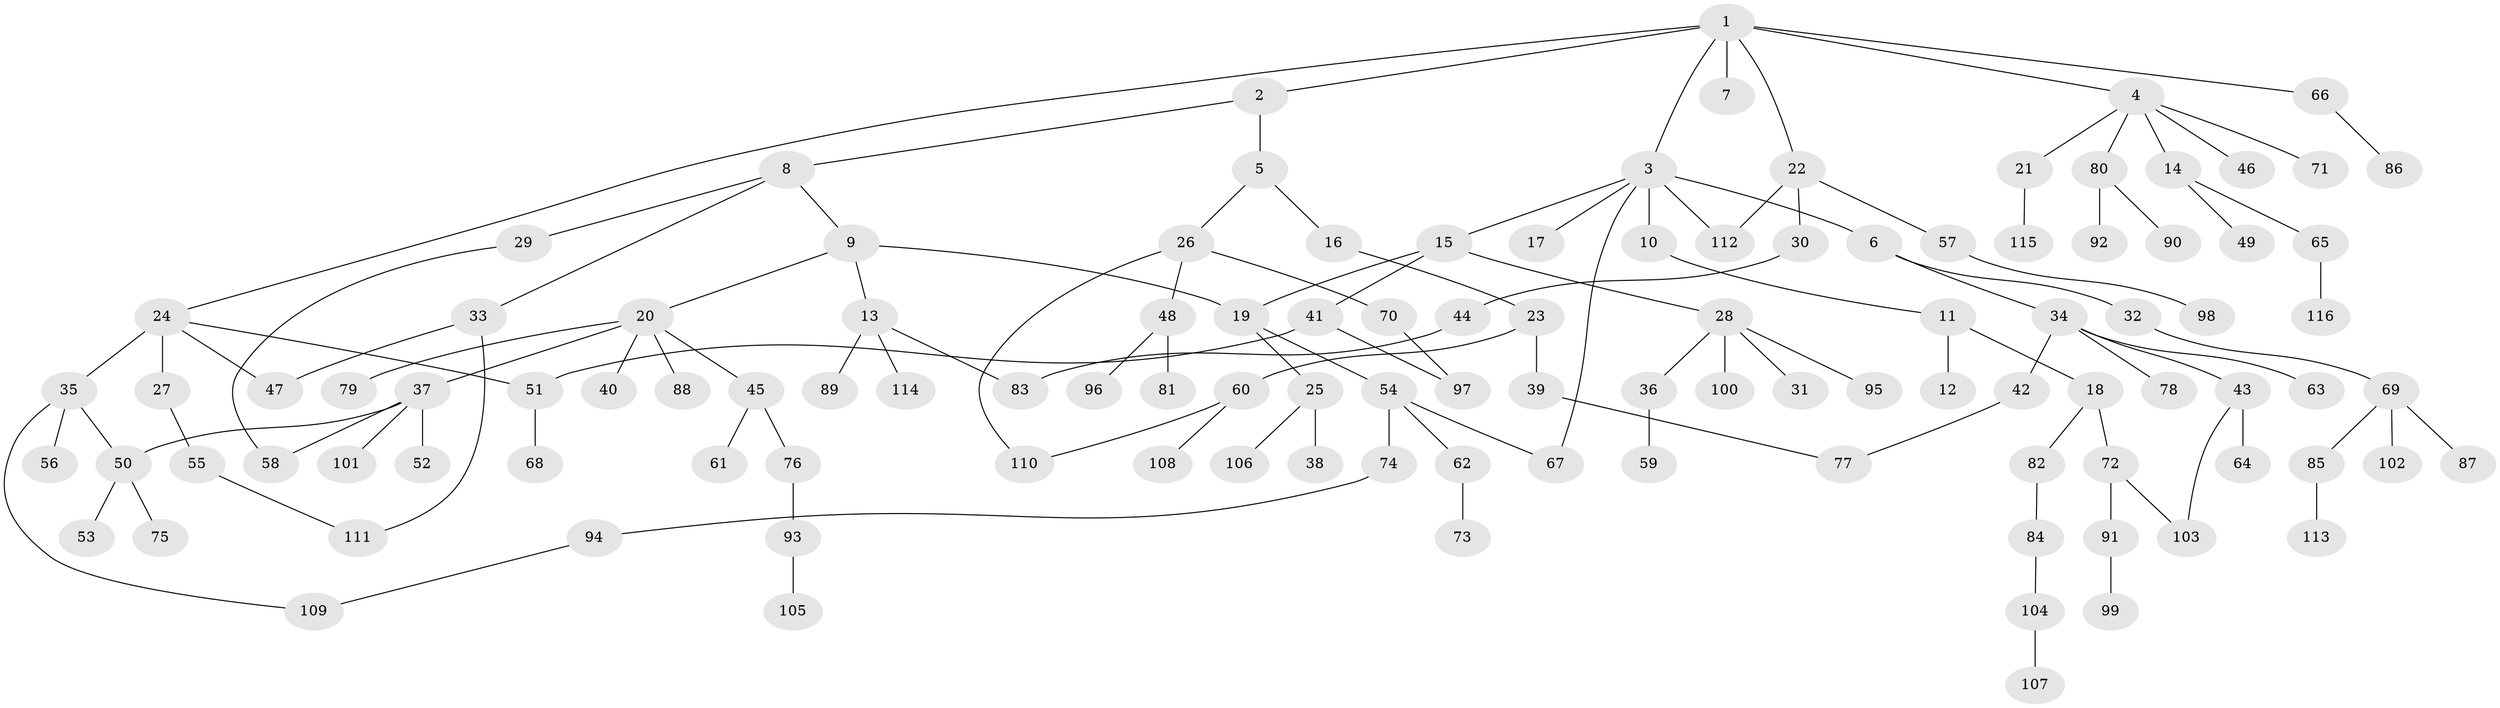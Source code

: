 // Generated by graph-tools (version 1.1) at 2025/13/03/09/25 04:13:21]
// undirected, 116 vertices, 129 edges
graph export_dot {
graph [start="1"]
  node [color=gray90,style=filled];
  1;
  2;
  3;
  4;
  5;
  6;
  7;
  8;
  9;
  10;
  11;
  12;
  13;
  14;
  15;
  16;
  17;
  18;
  19;
  20;
  21;
  22;
  23;
  24;
  25;
  26;
  27;
  28;
  29;
  30;
  31;
  32;
  33;
  34;
  35;
  36;
  37;
  38;
  39;
  40;
  41;
  42;
  43;
  44;
  45;
  46;
  47;
  48;
  49;
  50;
  51;
  52;
  53;
  54;
  55;
  56;
  57;
  58;
  59;
  60;
  61;
  62;
  63;
  64;
  65;
  66;
  67;
  68;
  69;
  70;
  71;
  72;
  73;
  74;
  75;
  76;
  77;
  78;
  79;
  80;
  81;
  82;
  83;
  84;
  85;
  86;
  87;
  88;
  89;
  90;
  91;
  92;
  93;
  94;
  95;
  96;
  97;
  98;
  99;
  100;
  101;
  102;
  103;
  104;
  105;
  106;
  107;
  108;
  109;
  110;
  111;
  112;
  113;
  114;
  115;
  116;
  1 -- 2;
  1 -- 3;
  1 -- 4;
  1 -- 7;
  1 -- 22;
  1 -- 24;
  1 -- 66;
  2 -- 5;
  2 -- 8;
  3 -- 6;
  3 -- 10;
  3 -- 15;
  3 -- 17;
  3 -- 67;
  3 -- 112;
  4 -- 14;
  4 -- 21;
  4 -- 46;
  4 -- 71;
  4 -- 80;
  5 -- 16;
  5 -- 26;
  6 -- 32;
  6 -- 34;
  8 -- 9;
  8 -- 29;
  8 -- 33;
  9 -- 13;
  9 -- 19;
  9 -- 20;
  10 -- 11;
  11 -- 12;
  11 -- 18;
  13 -- 83;
  13 -- 89;
  13 -- 114;
  14 -- 49;
  14 -- 65;
  15 -- 28;
  15 -- 41;
  15 -- 19;
  16 -- 23;
  18 -- 72;
  18 -- 82;
  19 -- 25;
  19 -- 54;
  20 -- 37;
  20 -- 40;
  20 -- 45;
  20 -- 79;
  20 -- 88;
  21 -- 115;
  22 -- 30;
  22 -- 57;
  22 -- 112;
  23 -- 39;
  23 -- 60;
  24 -- 27;
  24 -- 35;
  24 -- 47;
  24 -- 51;
  25 -- 38;
  25 -- 106;
  26 -- 48;
  26 -- 70;
  26 -- 110;
  27 -- 55;
  28 -- 31;
  28 -- 36;
  28 -- 95;
  28 -- 100;
  29 -- 58;
  30 -- 44;
  32 -- 69;
  33 -- 111;
  33 -- 47;
  34 -- 42;
  34 -- 43;
  34 -- 63;
  34 -- 78;
  35 -- 56;
  35 -- 50;
  35 -- 109;
  36 -- 59;
  37 -- 50;
  37 -- 52;
  37 -- 101;
  37 -- 58;
  39 -- 77;
  41 -- 51;
  41 -- 97;
  42 -- 77;
  43 -- 64;
  43 -- 103;
  44 -- 83;
  45 -- 61;
  45 -- 76;
  48 -- 81;
  48 -- 96;
  50 -- 53;
  50 -- 75;
  51 -- 68;
  54 -- 62;
  54 -- 74;
  54 -- 67;
  55 -- 111;
  57 -- 98;
  60 -- 108;
  60 -- 110;
  62 -- 73;
  65 -- 116;
  66 -- 86;
  69 -- 85;
  69 -- 87;
  69 -- 102;
  70 -- 97;
  72 -- 91;
  72 -- 103;
  74 -- 94;
  76 -- 93;
  80 -- 90;
  80 -- 92;
  82 -- 84;
  84 -- 104;
  85 -- 113;
  91 -- 99;
  93 -- 105;
  94 -- 109;
  104 -- 107;
}
